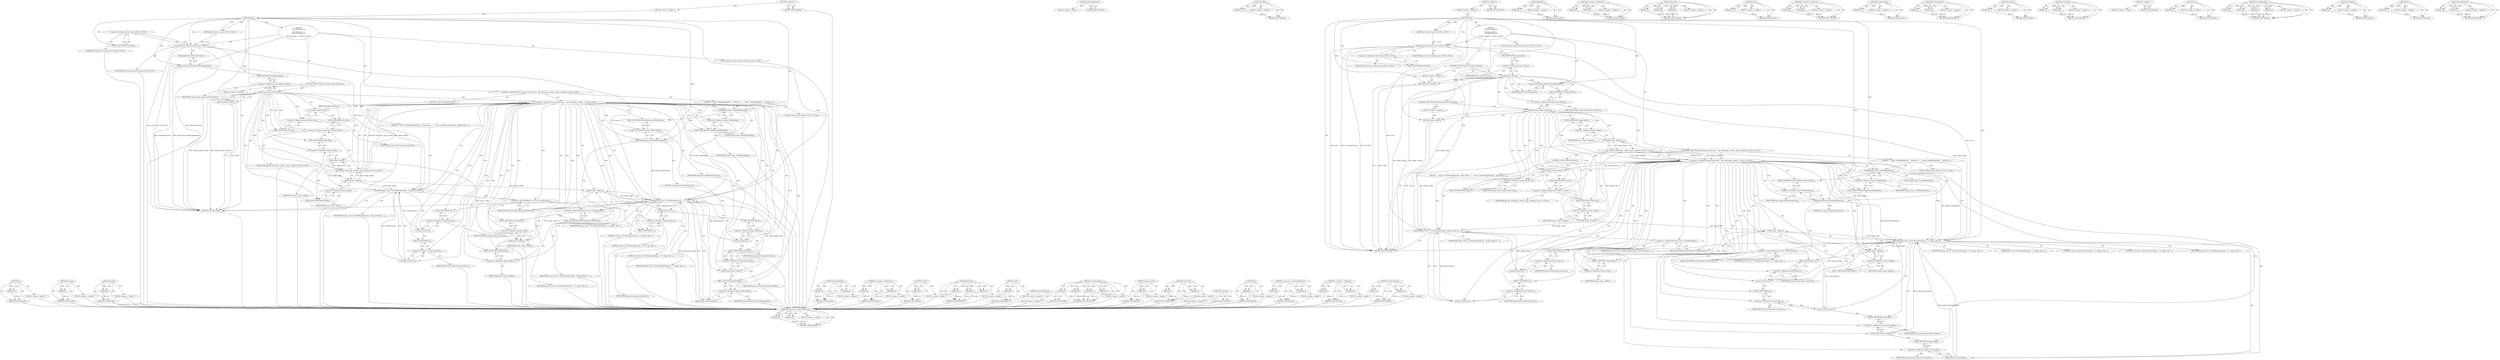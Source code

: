 digraph "buildMipMap" {
vulnerable_195 [label=<(METHOD,x)>];
vulnerable_196 [label=<(PARAM,p1)>];
vulnerable_197 [label=<(BLOCK,&lt;empty&gt;,&lt;empty&gt;)>];
vulnerable_198 [label=<(METHOD_RETURN,ANY)>];
vulnerable_146 [label=<(METHOD,IsEmpty)>];
vulnerable_147 [label=<(PARAM,p1)>];
vulnerable_148 [label=<(BLOCK,&lt;empty&gt;,&lt;empty&gt;)>];
vulnerable_149 [label=<(METHOD_RETURN,ANY)>];
vulnerable_169 [label=<(METHOD,height)>];
vulnerable_170 [label=<(PARAM,p1)>];
vulnerable_171 [label=<(BLOCK,&lt;empty&gt;,&lt;empty&gt;)>];
vulnerable_172 [label=<(METHOD_RETURN,ANY)>];
vulnerable_6 [label=<(METHOD,&lt;global&gt;)<SUB>1</SUB>>];
vulnerable_7 [label=<(BLOCK,&lt;empty&gt;,&lt;empty&gt;)<SUB>1</SUB>>];
vulnerable_8 [label=<(METHOD,Paint)<SUB>1</SUB>>];
vulnerable_9 [label="<(PARAM,gfx::Canvas* canvas)<SUB>1</SUB>>"];
vulnerable_10 [label="<(BLOCK,{
   View::Paint(canvas);
 
   gfx::Rect image_...,{
   View::Paint(canvas);
 
   gfx::Rect image_...)<SUB>1</SUB>>"];
vulnerable_11 [label="<(View.Paint,View::Paint(canvas))<SUB>2</SUB>>"];
vulnerable_12 [label="<(&lt;operator&gt;.fieldAccess,View::Paint)<SUB>2</SUB>>"];
vulnerable_13 [label="<(IDENTIFIER,View,View::Paint(canvas))<SUB>2</SUB>>"];
vulnerable_14 [label=<(FIELD_IDENTIFIER,Paint,Paint)<SUB>2</SUB>>];
vulnerable_15 [label="<(IDENTIFIER,canvas,View::Paint(canvas))<SUB>2</SUB>>"];
vulnerable_16 [label="<(LOCAL,gfx.Rect image_bounds: gfx.Rect)<SUB>4</SUB>>"];
vulnerable_17 [label=<(image_bounds,image_bounds(GetImageBounds()))<SUB>4</SUB>>];
vulnerable_18 [label=<(GetImageBounds,GetImageBounds())<SUB>4</SUB>>];
vulnerable_19 [label=<(CONTROL_STRUCTURE,IF,if (image_bounds.IsEmpty()))<SUB>5</SUB>>];
vulnerable_20 [label=<(IsEmpty,image_bounds.IsEmpty())<SUB>5</SUB>>];
vulnerable_21 [label=<(&lt;operator&gt;.fieldAccess,image_bounds.IsEmpty)<SUB>5</SUB>>];
vulnerable_22 [label=<(IDENTIFIER,image_bounds,image_bounds.IsEmpty())<SUB>5</SUB>>];
vulnerable_23 [label=<(FIELD_IDENTIFIER,IsEmpty,IsEmpty)<SUB>5</SUB>>];
vulnerable_24 [label=<(BLOCK,&lt;empty&gt;,&lt;empty&gt;)<SUB>6</SUB>>];
vulnerable_25 [label=<(RETURN,return;,return;)<SUB>6</SUB>>];
vulnerable_26 [label="<(CONTROL_STRUCTURE,IF,if (image_bounds.size() != gfx::Size(image_.width(), image_.height())))<SUB>8</SUB>>"];
vulnerable_27 [label="<(&lt;operator&gt;.notEquals,image_bounds.size() != gfx::Size(image_.width()...)<SUB>8</SUB>>"];
vulnerable_28 [label=<(size,image_bounds.size())<SUB>8</SUB>>];
vulnerable_29 [label=<(&lt;operator&gt;.fieldAccess,image_bounds.size)<SUB>8</SUB>>];
vulnerable_30 [label=<(IDENTIFIER,image_bounds,image_bounds.size())<SUB>8</SUB>>];
vulnerable_31 [label=<(FIELD_IDENTIFIER,size,size)<SUB>8</SUB>>];
vulnerable_32 [label="<(gfx.Size,gfx::Size(image_.width(), image_.height()))<SUB>8</SUB>>"];
vulnerable_33 [label="<(&lt;operator&gt;.fieldAccess,gfx::Size)<SUB>8</SUB>>"];
vulnerable_34 [label="<(IDENTIFIER,gfx,gfx::Size(image_.width(), image_.height()))<SUB>8</SUB>>"];
vulnerable_35 [label=<(FIELD_IDENTIFIER,Size,Size)<SUB>8</SUB>>];
vulnerable_36 [label=<(width,image_.width())<SUB>8</SUB>>];
vulnerable_37 [label=<(&lt;operator&gt;.fieldAccess,image_.width)<SUB>8</SUB>>];
vulnerable_38 [label=<(IDENTIFIER,image_,image_.width())<SUB>8</SUB>>];
vulnerable_39 [label=<(FIELD_IDENTIFIER,width,width)<SUB>8</SUB>>];
vulnerable_40 [label=<(height,image_.height())<SUB>8</SUB>>];
vulnerable_41 [label=<(&lt;operator&gt;.fieldAccess,image_.height)<SUB>8</SUB>>];
vulnerable_42 [label=<(IDENTIFIER,image_,image_.height())<SUB>8</SUB>>];
vulnerable_43 [label=<(FIELD_IDENTIFIER,height,height)<SUB>8</SUB>>];
vulnerable_44 [label=<(BLOCK,{
    image_.buildMipMap(false);
    SkPaint pa...,{
    image_.buildMipMap(false);
    SkPaint pa...)<SUB>8</SUB>>];
vulnerable_45 [label=<(buildMipMap,image_.buildMipMap(false))<SUB>9</SUB>>];
vulnerable_46 [label=<(&lt;operator&gt;.fieldAccess,image_.buildMipMap)<SUB>9</SUB>>];
vulnerable_47 [label=<(IDENTIFIER,image_,image_.buildMipMap(false))<SUB>9</SUB>>];
vulnerable_48 [label=<(FIELD_IDENTIFIER,buildMipMap,buildMipMap)<SUB>9</SUB>>];
vulnerable_49 [label=<(LITERAL,false,image_.buildMipMap(false))<SUB>9</SUB>>];
vulnerable_50 [label="<(LOCAL,SkPaint paint: SkPaint)<SUB>10</SUB>>"];
vulnerable_51 [label=<(setFilterBitmap,paint.setFilterBitmap(true))<SUB>11</SUB>>];
vulnerable_52 [label=<(&lt;operator&gt;.fieldAccess,paint.setFilterBitmap)<SUB>11</SUB>>];
vulnerable_53 [label=<(IDENTIFIER,paint,paint.setFilterBitmap(true))<SUB>11</SUB>>];
vulnerable_54 [label=<(FIELD_IDENTIFIER,setFilterBitmap,setFilterBitmap)<SUB>11</SUB>>];
vulnerable_55 [label=<(LITERAL,true,paint.setFilterBitmap(true))<SUB>11</SUB>>];
vulnerable_56 [label=<(DrawBitmapInt,canvas-&gt;DrawBitmapInt(image_, 0, 0, image_.widt...)<SUB>12</SUB>>];
vulnerable_57 [label=<(&lt;operator&gt;.indirectFieldAccess,canvas-&gt;DrawBitmapInt)<SUB>12</SUB>>];
vulnerable_58 [label=<(IDENTIFIER,canvas,canvas-&gt;DrawBitmapInt(image_, 0, 0, image_.widt...)<SUB>12</SUB>>];
vulnerable_59 [label=<(FIELD_IDENTIFIER,DrawBitmapInt,DrawBitmapInt)<SUB>12</SUB>>];
vulnerable_60 [label=<(IDENTIFIER,image_,canvas-&gt;DrawBitmapInt(image_, 0, 0, image_.widt...)<SUB>12</SUB>>];
vulnerable_61 [label=<(LITERAL,0,canvas-&gt;DrawBitmapInt(image_, 0, 0, image_.widt...)<SUB>12</SUB>>];
vulnerable_62 [label=<(LITERAL,0,canvas-&gt;DrawBitmapInt(image_, 0, 0, image_.widt...)<SUB>12</SUB>>];
vulnerable_63 [label=<(width,image_.width())<SUB>12</SUB>>];
vulnerable_64 [label=<(&lt;operator&gt;.fieldAccess,image_.width)<SUB>12</SUB>>];
vulnerable_65 [label=<(IDENTIFIER,image_,image_.width())<SUB>12</SUB>>];
vulnerable_66 [label=<(FIELD_IDENTIFIER,width,width)<SUB>12</SUB>>];
vulnerable_67 [label=<(height,image_.height())<SUB>12</SUB>>];
vulnerable_68 [label=<(&lt;operator&gt;.fieldAccess,image_.height)<SUB>12</SUB>>];
vulnerable_69 [label=<(IDENTIFIER,image_,image_.height())<SUB>12</SUB>>];
vulnerable_70 [label=<(FIELD_IDENTIFIER,height,height)<SUB>12</SUB>>];
vulnerable_71 [label=<(x,image_bounds.x())<SUB>13</SUB>>];
vulnerable_72 [label=<(&lt;operator&gt;.fieldAccess,image_bounds.x)<SUB>13</SUB>>];
vulnerable_73 [label=<(IDENTIFIER,image_bounds,image_bounds.x())<SUB>13</SUB>>];
vulnerable_74 [label=<(FIELD_IDENTIFIER,x,x)<SUB>13</SUB>>];
vulnerable_75 [label=<(y,image_bounds.y())<SUB>13</SUB>>];
vulnerable_76 [label=<(&lt;operator&gt;.fieldAccess,image_bounds.y)<SUB>13</SUB>>];
vulnerable_77 [label=<(IDENTIFIER,image_bounds,image_bounds.y())<SUB>13</SUB>>];
vulnerable_78 [label=<(FIELD_IDENTIFIER,y,y)<SUB>13</SUB>>];
vulnerable_79 [label=<(width,image_bounds.width())<SUB>13</SUB>>];
vulnerable_80 [label=<(&lt;operator&gt;.fieldAccess,image_bounds.width)<SUB>13</SUB>>];
vulnerable_81 [label=<(IDENTIFIER,image_bounds,image_bounds.width())<SUB>13</SUB>>];
vulnerable_82 [label=<(FIELD_IDENTIFIER,width,width)<SUB>13</SUB>>];
vulnerable_83 [label=<(height,image_bounds.height())<SUB>14</SUB>>];
vulnerable_84 [label=<(&lt;operator&gt;.fieldAccess,image_bounds.height)<SUB>14</SUB>>];
vulnerable_85 [label=<(IDENTIFIER,image_bounds,image_bounds.height())<SUB>14</SUB>>];
vulnerable_86 [label=<(FIELD_IDENTIFIER,height,height)<SUB>14</SUB>>];
vulnerable_87 [label=<(LITERAL,true,canvas-&gt;DrawBitmapInt(image_, 0, 0, image_.widt...)<SUB>14</SUB>>];
vulnerable_88 [label=<(IDENTIFIER,paint,canvas-&gt;DrawBitmapInt(image_, 0, 0, image_.widt...)<SUB>14</SUB>>];
vulnerable_89 [label=<(CONTROL_STRUCTURE,ELSE,else)<SUB>15</SUB>>];
vulnerable_90 [label=<(BLOCK,{
    canvas-&gt;DrawBitmapInt(image_, image_bound...,{
    canvas-&gt;DrawBitmapInt(image_, image_bound...)<SUB>15</SUB>>];
vulnerable_91 [label=<(DrawBitmapInt,canvas-&gt;DrawBitmapInt(image_, image_bounds.x(),...)<SUB>16</SUB>>];
vulnerable_92 [label=<(&lt;operator&gt;.indirectFieldAccess,canvas-&gt;DrawBitmapInt)<SUB>16</SUB>>];
vulnerable_93 [label=<(IDENTIFIER,canvas,canvas-&gt;DrawBitmapInt(image_, image_bounds.x(),...)<SUB>16</SUB>>];
vulnerable_94 [label=<(FIELD_IDENTIFIER,DrawBitmapInt,DrawBitmapInt)<SUB>16</SUB>>];
vulnerable_95 [label=<(IDENTIFIER,image_,canvas-&gt;DrawBitmapInt(image_, image_bounds.x(),...)<SUB>16</SUB>>];
vulnerable_96 [label=<(x,image_bounds.x())<SUB>16</SUB>>];
vulnerable_97 [label=<(&lt;operator&gt;.fieldAccess,image_bounds.x)<SUB>16</SUB>>];
vulnerable_98 [label=<(IDENTIFIER,image_bounds,image_bounds.x())<SUB>16</SUB>>];
vulnerable_99 [label=<(FIELD_IDENTIFIER,x,x)<SUB>16</SUB>>];
vulnerable_100 [label=<(y,image_bounds.y())<SUB>16</SUB>>];
vulnerable_101 [label=<(&lt;operator&gt;.fieldAccess,image_bounds.y)<SUB>16</SUB>>];
vulnerable_102 [label=<(IDENTIFIER,image_bounds,image_bounds.y())<SUB>16</SUB>>];
vulnerable_103 [label=<(FIELD_IDENTIFIER,y,y)<SUB>16</SUB>>];
vulnerable_104 [label=<(METHOD_RETURN,void)<SUB>1</SUB>>];
vulnerable_106 [label=<(METHOD_RETURN,ANY)<SUB>1</SUB>>];
vulnerable_173 [label=<(METHOD,buildMipMap)>];
vulnerable_174 [label=<(PARAM,p1)>];
vulnerable_175 [label=<(PARAM,p2)>];
vulnerable_176 [label=<(BLOCK,&lt;empty&gt;,&lt;empty&gt;)>];
vulnerable_177 [label=<(METHOD_RETURN,ANY)>];
vulnerable_134 [label=<(METHOD,&lt;operator&gt;.fieldAccess)>];
vulnerable_135 [label=<(PARAM,p1)>];
vulnerable_136 [label=<(PARAM,p2)>];
vulnerable_137 [label=<(BLOCK,&lt;empty&gt;,&lt;empty&gt;)>];
vulnerable_138 [label=<(METHOD_RETURN,ANY)>];
vulnerable_165 [label=<(METHOD,width)>];
vulnerable_166 [label=<(PARAM,p1)>];
vulnerable_167 [label=<(BLOCK,&lt;empty&gt;,&lt;empty&gt;)>];
vulnerable_168 [label=<(METHOD_RETURN,ANY)>];
vulnerable_159 [label=<(METHOD,gfx.Size)>];
vulnerable_160 [label=<(PARAM,p1)>];
vulnerable_161 [label=<(PARAM,p2)>];
vulnerable_162 [label=<(PARAM,p3)>];
vulnerable_163 [label=<(BLOCK,&lt;empty&gt;,&lt;empty&gt;)>];
vulnerable_164 [label=<(METHOD_RETURN,ANY)>];
vulnerable_155 [label=<(METHOD,size)>];
vulnerable_156 [label=<(PARAM,p1)>];
vulnerable_157 [label=<(BLOCK,&lt;empty&gt;,&lt;empty&gt;)>];
vulnerable_158 [label=<(METHOD_RETURN,ANY)>];
vulnerable_143 [label=<(METHOD,GetImageBounds)>];
vulnerable_144 [label=<(BLOCK,&lt;empty&gt;,&lt;empty&gt;)>];
vulnerable_145 [label=<(METHOD_RETURN,ANY)>];
vulnerable_183 [label=<(METHOD,DrawBitmapInt)>];
vulnerable_184 [label=<(PARAM,p1)>];
vulnerable_185 [label=<(PARAM,p2)>];
vulnerable_186 [label=<(PARAM,p3)>];
vulnerable_187 [label=<(PARAM,p4)>];
vulnerable_188 [label=<(BLOCK,&lt;empty&gt;,&lt;empty&gt;)>];
vulnerable_189 [label=<(METHOD_RETURN,ANY)>];
vulnerable_139 [label=<(METHOD,image_bounds)>];
vulnerable_140 [label=<(PARAM,p1)>];
vulnerable_141 [label=<(BLOCK,&lt;empty&gt;,&lt;empty&gt;)>];
vulnerable_142 [label=<(METHOD_RETURN,ANY)>];
vulnerable_129 [label=<(METHOD,View.Paint)>];
vulnerable_130 [label=<(PARAM,p1)>];
vulnerable_131 [label=<(PARAM,p2)>];
vulnerable_132 [label=<(BLOCK,&lt;empty&gt;,&lt;empty&gt;)>];
vulnerable_133 [label=<(METHOD_RETURN,ANY)>];
vulnerable_123 [label=<(METHOD,&lt;global&gt;)<SUB>1</SUB>>];
vulnerable_124 [label=<(BLOCK,&lt;empty&gt;,&lt;empty&gt;)>];
vulnerable_125 [label=<(METHOD_RETURN,ANY)>];
vulnerable_199 [label=<(METHOD,y)>];
vulnerable_200 [label=<(PARAM,p1)>];
vulnerable_201 [label=<(BLOCK,&lt;empty&gt;,&lt;empty&gt;)>];
vulnerable_202 [label=<(METHOD_RETURN,ANY)>];
vulnerable_190 [label=<(METHOD,&lt;operator&gt;.indirectFieldAccess)>];
vulnerable_191 [label=<(PARAM,p1)>];
vulnerable_192 [label=<(PARAM,p2)>];
vulnerable_193 [label=<(BLOCK,&lt;empty&gt;,&lt;empty&gt;)>];
vulnerable_194 [label=<(METHOD_RETURN,ANY)>];
vulnerable_150 [label=<(METHOD,&lt;operator&gt;.notEquals)>];
vulnerable_151 [label=<(PARAM,p1)>];
vulnerable_152 [label=<(PARAM,p2)>];
vulnerable_153 [label=<(BLOCK,&lt;empty&gt;,&lt;empty&gt;)>];
vulnerable_154 [label=<(METHOD_RETURN,ANY)>];
vulnerable_178 [label=<(METHOD,setFilterBitmap)>];
vulnerable_179 [label=<(PARAM,p1)>];
vulnerable_180 [label=<(PARAM,p2)>];
vulnerable_181 [label=<(BLOCK,&lt;empty&gt;,&lt;empty&gt;)>];
vulnerable_182 [label=<(METHOD_RETURN,ANY)>];
fixed_201 [label=<(METHOD,&lt;operator&gt;.indirectFieldAccess)>];
fixed_202 [label=<(PARAM,p1)>];
fixed_203 [label=<(PARAM,p2)>];
fixed_204 [label=<(BLOCK,&lt;empty&gt;,&lt;empty&gt;)>];
fixed_205 [label=<(METHOD_RETURN,ANY)>];
fixed_154 [label=<(METHOD,GetImageBounds)>];
fixed_155 [label=<(BLOCK,&lt;empty&gt;,&lt;empty&gt;)>];
fixed_156 [label=<(METHOD_RETURN,ANY)>];
fixed_176 [label=<(METHOD,width)>];
fixed_177 [label=<(PARAM,p1)>];
fixed_178 [label=<(BLOCK,&lt;empty&gt;,&lt;empty&gt;)>];
fixed_179 [label=<(METHOD_RETURN,ANY)>];
fixed_6 [label=<(METHOD,&lt;global&gt;)<SUB>1</SUB>>];
fixed_7 [label=<(BLOCK,&lt;empty&gt;,&lt;empty&gt;)<SUB>1</SUB>>];
fixed_8 [label=<(METHOD,Paint)<SUB>1</SUB>>];
fixed_9 [label="<(PARAM,gfx::Canvas* canvas)<SUB>1</SUB>>"];
fixed_10 [label="<(BLOCK,{
   View::Paint(canvas);
 
  if (image_.empty(...,{
   View::Paint(canvas);
 
  if (image_.empty(...)<SUB>1</SUB>>"];
fixed_11 [label="<(View.Paint,View::Paint(canvas))<SUB>2</SUB>>"];
fixed_12 [label="<(&lt;operator&gt;.fieldAccess,View::Paint)<SUB>2</SUB>>"];
fixed_13 [label="<(IDENTIFIER,View,View::Paint(canvas))<SUB>2</SUB>>"];
fixed_14 [label=<(FIELD_IDENTIFIER,Paint,Paint)<SUB>2</SUB>>];
fixed_15 [label="<(IDENTIFIER,canvas,View::Paint(canvas))<SUB>2</SUB>>"];
fixed_16 [label=<(CONTROL_STRUCTURE,IF,if (image_.empty()))<SUB>4</SUB>>];
fixed_17 [label=<(empty,image_.empty())<SUB>4</SUB>>];
fixed_18 [label=<(&lt;operator&gt;.fieldAccess,image_.empty)<SUB>4</SUB>>];
fixed_19 [label=<(IDENTIFIER,image_,image_.empty())<SUB>4</SUB>>];
fixed_20 [label=<(FIELD_IDENTIFIER,empty,empty)<SUB>4</SUB>>];
fixed_21 [label=<(BLOCK,&lt;empty&gt;,&lt;empty&gt;)<SUB>5</SUB>>];
fixed_22 [label=<(RETURN,return;,return;)<SUB>5</SUB>>];
fixed_23 [label="<(LOCAL,gfx.Rect image_bounds: gfx.Rect)<SUB>7</SUB>>"];
fixed_24 [label=<(image_bounds,image_bounds(GetImageBounds()))<SUB>7</SUB>>];
fixed_25 [label=<(GetImageBounds,GetImageBounds())<SUB>7</SUB>>];
fixed_26 [label=<(CONTROL_STRUCTURE,IF,if (image_bounds.IsEmpty()))<SUB>8</SUB>>];
fixed_27 [label=<(IsEmpty,image_bounds.IsEmpty())<SUB>8</SUB>>];
fixed_28 [label=<(&lt;operator&gt;.fieldAccess,image_bounds.IsEmpty)<SUB>8</SUB>>];
fixed_29 [label=<(IDENTIFIER,image_bounds,image_bounds.IsEmpty())<SUB>8</SUB>>];
fixed_30 [label=<(FIELD_IDENTIFIER,IsEmpty,IsEmpty)<SUB>8</SUB>>];
fixed_31 [label=<(BLOCK,&lt;empty&gt;,&lt;empty&gt;)<SUB>9</SUB>>];
fixed_32 [label=<(RETURN,return;,return;)<SUB>9</SUB>>];
fixed_33 [label="<(CONTROL_STRUCTURE,IF,if (image_bounds.size() != gfx::Size(image_.width(), image_.height())))<SUB>11</SUB>>"];
fixed_34 [label="<(&lt;operator&gt;.notEquals,image_bounds.size() != gfx::Size(image_.width()...)<SUB>11</SUB>>"];
fixed_35 [label=<(size,image_bounds.size())<SUB>11</SUB>>];
fixed_36 [label=<(&lt;operator&gt;.fieldAccess,image_bounds.size)<SUB>11</SUB>>];
fixed_37 [label=<(IDENTIFIER,image_bounds,image_bounds.size())<SUB>11</SUB>>];
fixed_38 [label=<(FIELD_IDENTIFIER,size,size)<SUB>11</SUB>>];
fixed_39 [label="<(gfx.Size,gfx::Size(image_.width(), image_.height()))<SUB>11</SUB>>"];
fixed_40 [label="<(&lt;operator&gt;.fieldAccess,gfx::Size)<SUB>11</SUB>>"];
fixed_41 [label="<(IDENTIFIER,gfx,gfx::Size(image_.width(), image_.height()))<SUB>11</SUB>>"];
fixed_42 [label=<(FIELD_IDENTIFIER,Size,Size)<SUB>11</SUB>>];
fixed_43 [label=<(width,image_.width())<SUB>11</SUB>>];
fixed_44 [label=<(&lt;operator&gt;.fieldAccess,image_.width)<SUB>11</SUB>>];
fixed_45 [label=<(IDENTIFIER,image_,image_.width())<SUB>11</SUB>>];
fixed_46 [label=<(FIELD_IDENTIFIER,width,width)<SUB>11</SUB>>];
fixed_47 [label=<(height,image_.height())<SUB>11</SUB>>];
fixed_48 [label=<(&lt;operator&gt;.fieldAccess,image_.height)<SUB>11</SUB>>];
fixed_49 [label=<(IDENTIFIER,image_,image_.height())<SUB>11</SUB>>];
fixed_50 [label=<(FIELD_IDENTIFIER,height,height)<SUB>11</SUB>>];
fixed_51 [label=<(BLOCK,{
    image_.buildMipMap(false);
    SkPaint pa...,{
    image_.buildMipMap(false);
    SkPaint pa...)<SUB>11</SUB>>];
fixed_52 [label=<(buildMipMap,image_.buildMipMap(false))<SUB>12</SUB>>];
fixed_53 [label=<(&lt;operator&gt;.fieldAccess,image_.buildMipMap)<SUB>12</SUB>>];
fixed_54 [label=<(IDENTIFIER,image_,image_.buildMipMap(false))<SUB>12</SUB>>];
fixed_55 [label=<(FIELD_IDENTIFIER,buildMipMap,buildMipMap)<SUB>12</SUB>>];
fixed_56 [label=<(LITERAL,false,image_.buildMipMap(false))<SUB>12</SUB>>];
fixed_57 [label="<(LOCAL,SkPaint paint: SkPaint)<SUB>13</SUB>>"];
fixed_58 [label=<(setFilterBitmap,paint.setFilterBitmap(true))<SUB>14</SUB>>];
fixed_59 [label=<(&lt;operator&gt;.fieldAccess,paint.setFilterBitmap)<SUB>14</SUB>>];
fixed_60 [label=<(IDENTIFIER,paint,paint.setFilterBitmap(true))<SUB>14</SUB>>];
fixed_61 [label=<(FIELD_IDENTIFIER,setFilterBitmap,setFilterBitmap)<SUB>14</SUB>>];
fixed_62 [label=<(LITERAL,true,paint.setFilterBitmap(true))<SUB>14</SUB>>];
fixed_63 [label=<(DrawBitmapInt,canvas-&gt;DrawBitmapInt(image_, 0, 0, image_.widt...)<SUB>15</SUB>>];
fixed_64 [label=<(&lt;operator&gt;.indirectFieldAccess,canvas-&gt;DrawBitmapInt)<SUB>15</SUB>>];
fixed_65 [label=<(IDENTIFIER,canvas,canvas-&gt;DrawBitmapInt(image_, 0, 0, image_.widt...)<SUB>15</SUB>>];
fixed_66 [label=<(FIELD_IDENTIFIER,DrawBitmapInt,DrawBitmapInt)<SUB>15</SUB>>];
fixed_67 [label=<(IDENTIFIER,image_,canvas-&gt;DrawBitmapInt(image_, 0, 0, image_.widt...)<SUB>15</SUB>>];
fixed_68 [label=<(LITERAL,0,canvas-&gt;DrawBitmapInt(image_, 0, 0, image_.widt...)<SUB>15</SUB>>];
fixed_69 [label=<(LITERAL,0,canvas-&gt;DrawBitmapInt(image_, 0, 0, image_.widt...)<SUB>15</SUB>>];
fixed_70 [label=<(width,image_.width())<SUB>15</SUB>>];
fixed_71 [label=<(&lt;operator&gt;.fieldAccess,image_.width)<SUB>15</SUB>>];
fixed_72 [label=<(IDENTIFIER,image_,image_.width())<SUB>15</SUB>>];
fixed_73 [label=<(FIELD_IDENTIFIER,width,width)<SUB>15</SUB>>];
fixed_74 [label=<(height,image_.height())<SUB>15</SUB>>];
fixed_75 [label=<(&lt;operator&gt;.fieldAccess,image_.height)<SUB>15</SUB>>];
fixed_76 [label=<(IDENTIFIER,image_,image_.height())<SUB>15</SUB>>];
fixed_77 [label=<(FIELD_IDENTIFIER,height,height)<SUB>15</SUB>>];
fixed_78 [label=<(x,image_bounds.x())<SUB>16</SUB>>];
fixed_79 [label=<(&lt;operator&gt;.fieldAccess,image_bounds.x)<SUB>16</SUB>>];
fixed_80 [label=<(IDENTIFIER,image_bounds,image_bounds.x())<SUB>16</SUB>>];
fixed_81 [label=<(FIELD_IDENTIFIER,x,x)<SUB>16</SUB>>];
fixed_82 [label=<(y,image_bounds.y())<SUB>16</SUB>>];
fixed_83 [label=<(&lt;operator&gt;.fieldAccess,image_bounds.y)<SUB>16</SUB>>];
fixed_84 [label=<(IDENTIFIER,image_bounds,image_bounds.y())<SUB>16</SUB>>];
fixed_85 [label=<(FIELD_IDENTIFIER,y,y)<SUB>16</SUB>>];
fixed_86 [label=<(width,image_bounds.width())<SUB>16</SUB>>];
fixed_87 [label=<(&lt;operator&gt;.fieldAccess,image_bounds.width)<SUB>16</SUB>>];
fixed_88 [label=<(IDENTIFIER,image_bounds,image_bounds.width())<SUB>16</SUB>>];
fixed_89 [label=<(FIELD_IDENTIFIER,width,width)<SUB>16</SUB>>];
fixed_90 [label=<(height,image_bounds.height())<SUB>17</SUB>>];
fixed_91 [label=<(&lt;operator&gt;.fieldAccess,image_bounds.height)<SUB>17</SUB>>];
fixed_92 [label=<(IDENTIFIER,image_bounds,image_bounds.height())<SUB>17</SUB>>];
fixed_93 [label=<(FIELD_IDENTIFIER,height,height)<SUB>17</SUB>>];
fixed_94 [label=<(LITERAL,true,canvas-&gt;DrawBitmapInt(image_, 0, 0, image_.widt...)<SUB>17</SUB>>];
fixed_95 [label=<(IDENTIFIER,paint,canvas-&gt;DrawBitmapInt(image_, 0, 0, image_.widt...)<SUB>17</SUB>>];
fixed_96 [label=<(CONTROL_STRUCTURE,ELSE,else)<SUB>18</SUB>>];
fixed_97 [label=<(BLOCK,{
    canvas-&gt;DrawBitmapInt(image_, image_bound...,{
    canvas-&gt;DrawBitmapInt(image_, image_bound...)<SUB>18</SUB>>];
fixed_98 [label=<(DrawBitmapInt,canvas-&gt;DrawBitmapInt(image_, image_bounds.x(),...)<SUB>19</SUB>>];
fixed_99 [label=<(&lt;operator&gt;.indirectFieldAccess,canvas-&gt;DrawBitmapInt)<SUB>19</SUB>>];
fixed_100 [label=<(IDENTIFIER,canvas,canvas-&gt;DrawBitmapInt(image_, image_bounds.x(),...)<SUB>19</SUB>>];
fixed_101 [label=<(FIELD_IDENTIFIER,DrawBitmapInt,DrawBitmapInt)<SUB>19</SUB>>];
fixed_102 [label=<(IDENTIFIER,image_,canvas-&gt;DrawBitmapInt(image_, image_bounds.x(),...)<SUB>19</SUB>>];
fixed_103 [label=<(x,image_bounds.x())<SUB>19</SUB>>];
fixed_104 [label=<(&lt;operator&gt;.fieldAccess,image_bounds.x)<SUB>19</SUB>>];
fixed_105 [label=<(IDENTIFIER,image_bounds,image_bounds.x())<SUB>19</SUB>>];
fixed_106 [label=<(FIELD_IDENTIFIER,x,x)<SUB>19</SUB>>];
fixed_107 [label=<(y,image_bounds.y())<SUB>19</SUB>>];
fixed_108 [label=<(&lt;operator&gt;.fieldAccess,image_bounds.y)<SUB>19</SUB>>];
fixed_109 [label=<(IDENTIFIER,image_bounds,image_bounds.y())<SUB>19</SUB>>];
fixed_110 [label=<(FIELD_IDENTIFIER,y,y)<SUB>19</SUB>>];
fixed_111 [label=<(METHOD_RETURN,void)<SUB>1</SUB>>];
fixed_113 [label=<(METHOD_RETURN,ANY)<SUB>1</SUB>>];
fixed_180 [label=<(METHOD,height)>];
fixed_181 [label=<(PARAM,p1)>];
fixed_182 [label=<(BLOCK,&lt;empty&gt;,&lt;empty&gt;)>];
fixed_183 [label=<(METHOD_RETURN,ANY)>];
fixed_141 [label=<(METHOD,&lt;operator&gt;.fieldAccess)>];
fixed_142 [label=<(PARAM,p1)>];
fixed_143 [label=<(PARAM,p2)>];
fixed_144 [label=<(BLOCK,&lt;empty&gt;,&lt;empty&gt;)>];
fixed_145 [label=<(METHOD_RETURN,ANY)>];
fixed_170 [label=<(METHOD,gfx.Size)>];
fixed_171 [label=<(PARAM,p1)>];
fixed_172 [label=<(PARAM,p2)>];
fixed_173 [label=<(PARAM,p3)>];
fixed_174 [label=<(BLOCK,&lt;empty&gt;,&lt;empty&gt;)>];
fixed_175 [label=<(METHOD_RETURN,ANY)>];
fixed_166 [label=<(METHOD,size)>];
fixed_167 [label=<(PARAM,p1)>];
fixed_168 [label=<(BLOCK,&lt;empty&gt;,&lt;empty&gt;)>];
fixed_169 [label=<(METHOD_RETURN,ANY)>];
fixed_161 [label=<(METHOD,&lt;operator&gt;.notEquals)>];
fixed_162 [label=<(PARAM,p1)>];
fixed_163 [label=<(PARAM,p2)>];
fixed_164 [label=<(BLOCK,&lt;empty&gt;,&lt;empty&gt;)>];
fixed_165 [label=<(METHOD_RETURN,ANY)>];
fixed_150 [label=<(METHOD,image_bounds)>];
fixed_151 [label=<(PARAM,p1)>];
fixed_152 [label=<(BLOCK,&lt;empty&gt;,&lt;empty&gt;)>];
fixed_153 [label=<(METHOD_RETURN,ANY)>];
fixed_189 [label=<(METHOD,setFilterBitmap)>];
fixed_190 [label=<(PARAM,p1)>];
fixed_191 [label=<(PARAM,p2)>];
fixed_192 [label=<(BLOCK,&lt;empty&gt;,&lt;empty&gt;)>];
fixed_193 [label=<(METHOD_RETURN,ANY)>];
fixed_146 [label=<(METHOD,empty)>];
fixed_147 [label=<(PARAM,p1)>];
fixed_148 [label=<(BLOCK,&lt;empty&gt;,&lt;empty&gt;)>];
fixed_149 [label=<(METHOD_RETURN,ANY)>];
fixed_136 [label=<(METHOD,View.Paint)>];
fixed_137 [label=<(PARAM,p1)>];
fixed_138 [label=<(PARAM,p2)>];
fixed_139 [label=<(BLOCK,&lt;empty&gt;,&lt;empty&gt;)>];
fixed_140 [label=<(METHOD_RETURN,ANY)>];
fixed_130 [label=<(METHOD,&lt;global&gt;)<SUB>1</SUB>>];
fixed_131 [label=<(BLOCK,&lt;empty&gt;,&lt;empty&gt;)>];
fixed_132 [label=<(METHOD_RETURN,ANY)>];
fixed_206 [label=<(METHOD,x)>];
fixed_207 [label=<(PARAM,p1)>];
fixed_208 [label=<(BLOCK,&lt;empty&gt;,&lt;empty&gt;)>];
fixed_209 [label=<(METHOD_RETURN,ANY)>];
fixed_194 [label=<(METHOD,DrawBitmapInt)>];
fixed_195 [label=<(PARAM,p1)>];
fixed_196 [label=<(PARAM,p2)>];
fixed_197 [label=<(PARAM,p3)>];
fixed_198 [label=<(PARAM,p4)>];
fixed_199 [label=<(BLOCK,&lt;empty&gt;,&lt;empty&gt;)>];
fixed_200 [label=<(METHOD_RETURN,ANY)>];
fixed_157 [label=<(METHOD,IsEmpty)>];
fixed_158 [label=<(PARAM,p1)>];
fixed_159 [label=<(BLOCK,&lt;empty&gt;,&lt;empty&gt;)>];
fixed_160 [label=<(METHOD_RETURN,ANY)>];
fixed_210 [label=<(METHOD,y)>];
fixed_211 [label=<(PARAM,p1)>];
fixed_212 [label=<(BLOCK,&lt;empty&gt;,&lt;empty&gt;)>];
fixed_213 [label=<(METHOD_RETURN,ANY)>];
fixed_184 [label=<(METHOD,buildMipMap)>];
fixed_185 [label=<(PARAM,p1)>];
fixed_186 [label=<(PARAM,p2)>];
fixed_187 [label=<(BLOCK,&lt;empty&gt;,&lt;empty&gt;)>];
fixed_188 [label=<(METHOD_RETURN,ANY)>];
vulnerable_195 -> vulnerable_196  [key=0, label="AST: "];
vulnerable_195 -> vulnerable_196  [key=1, label="DDG: "];
vulnerable_195 -> vulnerable_197  [key=0, label="AST: "];
vulnerable_195 -> vulnerable_198  [key=0, label="AST: "];
vulnerable_195 -> vulnerable_198  [key=1, label="CFG: "];
vulnerable_196 -> vulnerable_198  [key=0, label="DDG: p1"];
vulnerable_197 -> fixed_201  [key=0];
vulnerable_198 -> fixed_201  [key=0];
vulnerable_146 -> vulnerable_147  [key=0, label="AST: "];
vulnerable_146 -> vulnerable_147  [key=1, label="DDG: "];
vulnerable_146 -> vulnerable_148  [key=0, label="AST: "];
vulnerable_146 -> vulnerable_149  [key=0, label="AST: "];
vulnerable_146 -> vulnerable_149  [key=1, label="CFG: "];
vulnerable_147 -> vulnerable_149  [key=0, label="DDG: p1"];
vulnerable_148 -> fixed_201  [key=0];
vulnerable_149 -> fixed_201  [key=0];
vulnerable_169 -> vulnerable_170  [key=0, label="AST: "];
vulnerable_169 -> vulnerable_170  [key=1, label="DDG: "];
vulnerable_169 -> vulnerable_171  [key=0, label="AST: "];
vulnerable_169 -> vulnerable_172  [key=0, label="AST: "];
vulnerable_169 -> vulnerable_172  [key=1, label="CFG: "];
vulnerable_170 -> vulnerable_172  [key=0, label="DDG: p1"];
vulnerable_171 -> fixed_201  [key=0];
vulnerable_172 -> fixed_201  [key=0];
vulnerable_6 -> vulnerable_7  [key=0, label="AST: "];
vulnerable_6 -> vulnerable_106  [key=0, label="AST: "];
vulnerable_6 -> vulnerable_106  [key=1, label="CFG: "];
vulnerable_7 -> vulnerable_8  [key=0, label="AST: "];
vulnerable_8 -> vulnerable_9  [key=0, label="AST: "];
vulnerable_8 -> vulnerable_9  [key=1, label="DDG: "];
vulnerable_8 -> vulnerable_10  [key=0, label="AST: "];
vulnerable_8 -> vulnerable_104  [key=0, label="AST: "];
vulnerable_8 -> vulnerable_14  [key=0, label="CFG: "];
vulnerable_8 -> vulnerable_11  [key=0, label="DDG: "];
vulnerable_8 -> vulnerable_17  [key=0, label="DDG: "];
vulnerable_8 -> vulnerable_25  [key=0, label="DDG: "];
vulnerable_8 -> vulnerable_45  [key=0, label="DDG: "];
vulnerable_8 -> vulnerable_51  [key=0, label="DDG: "];
vulnerable_8 -> vulnerable_56  [key=0, label="DDG: "];
vulnerable_8 -> vulnerable_91  [key=0, label="DDG: "];
vulnerable_9 -> vulnerable_11  [key=0, label="DDG: canvas"];
vulnerable_10 -> vulnerable_11  [key=0, label="AST: "];
vulnerable_10 -> vulnerable_16  [key=0, label="AST: "];
vulnerable_10 -> vulnerable_17  [key=0, label="AST: "];
vulnerable_10 -> vulnerable_19  [key=0, label="AST: "];
vulnerable_10 -> vulnerable_26  [key=0, label="AST: "];
vulnerable_11 -> vulnerable_12  [key=0, label="AST: "];
vulnerable_11 -> vulnerable_15  [key=0, label="AST: "];
vulnerable_11 -> vulnerable_18  [key=0, label="CFG: "];
vulnerable_11 -> vulnerable_104  [key=0, label="DDG: View::Paint"];
vulnerable_11 -> vulnerable_104  [key=1, label="DDG: canvas"];
vulnerable_11 -> vulnerable_104  [key=2, label="DDG: View::Paint(canvas)"];
vulnerable_11 -> vulnerable_56  [key=0, label="DDG: canvas"];
vulnerable_11 -> vulnerable_91  [key=0, label="DDG: canvas"];
vulnerable_12 -> vulnerable_13  [key=0, label="AST: "];
vulnerable_12 -> vulnerable_14  [key=0, label="AST: "];
vulnerable_12 -> vulnerable_11  [key=0, label="CFG: "];
vulnerable_13 -> fixed_201  [key=0];
vulnerable_14 -> vulnerable_12  [key=0, label="CFG: "];
vulnerable_15 -> fixed_201  [key=0];
vulnerable_16 -> fixed_201  [key=0];
vulnerable_17 -> vulnerable_18  [key=0, label="AST: "];
vulnerable_17 -> vulnerable_23  [key=0, label="CFG: "];
vulnerable_17 -> vulnerable_104  [key=0, label="DDG: GetImageBounds()"];
vulnerable_17 -> vulnerable_104  [key=1, label="DDG: image_bounds(GetImageBounds())"];
vulnerable_18 -> vulnerable_17  [key=0, label="CFG: "];
vulnerable_19 -> vulnerable_20  [key=0, label="AST: "];
vulnerable_19 -> vulnerable_24  [key=0, label="AST: "];
vulnerable_20 -> vulnerable_21  [key=0, label="AST: "];
vulnerable_20 -> vulnerable_25  [key=0, label="CFG: "];
vulnerable_20 -> vulnerable_25  [key=1, label="CDG: "];
vulnerable_20 -> vulnerable_31  [key=0, label="CFG: "];
vulnerable_20 -> vulnerable_31  [key=1, label="CDG: "];
vulnerable_20 -> vulnerable_104  [key=0, label="DDG: image_bounds.IsEmpty"];
vulnerable_20 -> vulnerable_104  [key=1, label="DDG: image_bounds.IsEmpty()"];
vulnerable_20 -> vulnerable_32  [key=0, label="CDG: "];
vulnerable_20 -> vulnerable_28  [key=0, label="CDG: "];
vulnerable_20 -> vulnerable_37  [key=0, label="CDG: "];
vulnerable_20 -> vulnerable_27  [key=0, label="CDG: "];
vulnerable_20 -> vulnerable_40  [key=0, label="CDG: "];
vulnerable_20 -> vulnerable_29  [key=0, label="CDG: "];
vulnerable_20 -> vulnerable_35  [key=0, label="CDG: "];
vulnerable_20 -> vulnerable_43  [key=0, label="CDG: "];
vulnerable_20 -> vulnerable_33  [key=0, label="CDG: "];
vulnerable_20 -> vulnerable_36  [key=0, label="CDG: "];
vulnerable_20 -> vulnerable_41  [key=0, label="CDG: "];
vulnerable_20 -> vulnerable_39  [key=0, label="CDG: "];
vulnerable_21 -> vulnerable_22  [key=0, label="AST: "];
vulnerable_21 -> vulnerable_23  [key=0, label="AST: "];
vulnerable_21 -> vulnerable_20  [key=0, label="CFG: "];
vulnerable_22 -> fixed_201  [key=0];
vulnerable_23 -> vulnerable_21  [key=0, label="CFG: "];
vulnerable_24 -> vulnerable_25  [key=0, label="AST: "];
vulnerable_25 -> vulnerable_104  [key=0, label="CFG: "];
vulnerable_25 -> vulnerable_104  [key=1, label="DDG: &lt;RET&gt;"];
vulnerable_26 -> vulnerable_27  [key=0, label="AST: "];
vulnerable_26 -> vulnerable_44  [key=0, label="AST: "];
vulnerable_26 -> vulnerable_89  [key=0, label="AST: "];
vulnerable_27 -> vulnerable_28  [key=0, label="AST: "];
vulnerable_27 -> vulnerable_32  [key=0, label="AST: "];
vulnerable_27 -> vulnerable_48  [key=0, label="CFG: "];
vulnerable_27 -> vulnerable_48  [key=1, label="CDG: "];
vulnerable_27 -> vulnerable_94  [key=0, label="CFG: "];
vulnerable_27 -> vulnerable_94  [key=1, label="CDG: "];
vulnerable_27 -> vulnerable_68  [key=0, label="CDG: "];
vulnerable_27 -> vulnerable_96  [key=0, label="CDG: "];
vulnerable_27 -> vulnerable_64  [key=0, label="CDG: "];
vulnerable_27 -> vulnerable_51  [key=0, label="CDG: "];
vulnerable_27 -> vulnerable_57  [key=0, label="CDG: "];
vulnerable_27 -> vulnerable_66  [key=0, label="CDG: "];
vulnerable_27 -> vulnerable_75  [key=0, label="CDG: "];
vulnerable_27 -> vulnerable_52  [key=0, label="CDG: "];
vulnerable_27 -> vulnerable_99  [key=0, label="CDG: "];
vulnerable_27 -> vulnerable_46  [key=0, label="CDG: "];
vulnerable_27 -> vulnerable_84  [key=0, label="CDG: "];
vulnerable_27 -> vulnerable_72  [key=0, label="CDG: "];
vulnerable_27 -> vulnerable_103  [key=0, label="CDG: "];
vulnerable_27 -> vulnerable_56  [key=0, label="CDG: "];
vulnerable_27 -> vulnerable_67  [key=0, label="CDG: "];
vulnerable_27 -> vulnerable_74  [key=0, label="CDG: "];
vulnerable_27 -> vulnerable_92  [key=0, label="CDG: "];
vulnerable_27 -> vulnerable_45  [key=0, label="CDG: "];
vulnerable_27 -> vulnerable_76  [key=0, label="CDG: "];
vulnerable_27 -> vulnerable_59  [key=0, label="CDG: "];
vulnerable_27 -> vulnerable_97  [key=0, label="CDG: "];
vulnerable_27 -> vulnerable_91  [key=0, label="CDG: "];
vulnerable_27 -> vulnerable_82  [key=0, label="CDG: "];
vulnerable_27 -> vulnerable_101  [key=0, label="CDG: "];
vulnerable_27 -> vulnerable_54  [key=0, label="CDG: "];
vulnerable_27 -> vulnerable_79  [key=0, label="CDG: "];
vulnerable_27 -> vulnerable_80  [key=0, label="CDG: "];
vulnerable_27 -> vulnerable_83  [key=0, label="CDG: "];
vulnerable_27 -> vulnerable_71  [key=0, label="CDG: "];
vulnerable_27 -> vulnerable_100  [key=0, label="CDG: "];
vulnerable_27 -> vulnerable_70  [key=0, label="CDG: "];
vulnerable_27 -> vulnerable_63  [key=0, label="CDG: "];
vulnerable_27 -> vulnerable_78  [key=0, label="CDG: "];
vulnerable_27 -> vulnerable_86  [key=0, label="CDG: "];
vulnerable_28 -> vulnerable_29  [key=0, label="AST: "];
vulnerable_28 -> vulnerable_35  [key=0, label="CFG: "];
vulnerable_28 -> vulnerable_27  [key=0, label="DDG: image_bounds.size"];
vulnerable_29 -> vulnerable_30  [key=0, label="AST: "];
vulnerable_29 -> vulnerable_31  [key=0, label="AST: "];
vulnerable_29 -> vulnerable_28  [key=0, label="CFG: "];
vulnerable_30 -> fixed_201  [key=0];
vulnerable_31 -> vulnerable_29  [key=0, label="CFG: "];
vulnerable_32 -> vulnerable_33  [key=0, label="AST: "];
vulnerable_32 -> vulnerable_36  [key=0, label="AST: "];
vulnerable_32 -> vulnerable_40  [key=0, label="AST: "];
vulnerable_32 -> vulnerable_27  [key=0, label="CFG: "];
vulnerable_32 -> vulnerable_27  [key=1, label="DDG: gfx::Size"];
vulnerable_32 -> vulnerable_27  [key=2, label="DDG: image_.width()"];
vulnerable_32 -> vulnerable_27  [key=3, label="DDG: image_.height()"];
vulnerable_33 -> vulnerable_34  [key=0, label="AST: "];
vulnerable_33 -> vulnerable_35  [key=0, label="AST: "];
vulnerable_33 -> vulnerable_39  [key=0, label="CFG: "];
vulnerable_34 -> fixed_201  [key=0];
vulnerable_35 -> vulnerable_33  [key=0, label="CFG: "];
vulnerable_36 -> vulnerable_37  [key=0, label="AST: "];
vulnerable_36 -> vulnerable_43  [key=0, label="CFG: "];
vulnerable_36 -> vulnerable_32  [key=0, label="DDG: image_.width"];
vulnerable_36 -> vulnerable_63  [key=0, label="DDG: image_.width"];
vulnerable_36 -> vulnerable_91  [key=0, label="DDG: image_.width"];
vulnerable_37 -> vulnerable_38  [key=0, label="AST: "];
vulnerable_37 -> vulnerable_39  [key=0, label="AST: "];
vulnerable_37 -> vulnerable_36  [key=0, label="CFG: "];
vulnerable_38 -> fixed_201  [key=0];
vulnerable_39 -> vulnerable_37  [key=0, label="CFG: "];
vulnerable_40 -> vulnerable_41  [key=0, label="AST: "];
vulnerable_40 -> vulnerable_32  [key=0, label="CFG: "];
vulnerable_40 -> vulnerable_32  [key=1, label="DDG: image_.height"];
vulnerable_40 -> vulnerable_67  [key=0, label="DDG: image_.height"];
vulnerable_40 -> vulnerable_91  [key=0, label="DDG: image_.height"];
vulnerable_41 -> vulnerable_42  [key=0, label="AST: "];
vulnerable_41 -> vulnerable_43  [key=0, label="AST: "];
vulnerable_41 -> vulnerable_40  [key=0, label="CFG: "];
vulnerable_42 -> fixed_201  [key=0];
vulnerable_43 -> vulnerable_41  [key=0, label="CFG: "];
vulnerable_44 -> vulnerable_45  [key=0, label="AST: "];
vulnerable_44 -> vulnerable_50  [key=0, label="AST: "];
vulnerable_44 -> vulnerable_51  [key=0, label="AST: "];
vulnerable_44 -> vulnerable_56  [key=0, label="AST: "];
vulnerable_45 -> vulnerable_46  [key=0, label="AST: "];
vulnerable_45 -> vulnerable_49  [key=0, label="AST: "];
vulnerable_45 -> vulnerable_54  [key=0, label="CFG: "];
vulnerable_45 -> vulnerable_56  [key=0, label="DDG: image_.buildMipMap"];
vulnerable_46 -> vulnerable_47  [key=0, label="AST: "];
vulnerable_46 -> vulnerable_48  [key=0, label="AST: "];
vulnerable_46 -> vulnerable_45  [key=0, label="CFG: "];
vulnerable_47 -> fixed_201  [key=0];
vulnerable_48 -> vulnerable_46  [key=0, label="CFG: "];
vulnerable_49 -> fixed_201  [key=0];
vulnerable_50 -> fixed_201  [key=0];
vulnerable_51 -> vulnerable_52  [key=0, label="AST: "];
vulnerable_51 -> vulnerable_55  [key=0, label="AST: "];
vulnerable_51 -> vulnerable_59  [key=0, label="CFG: "];
vulnerable_51 -> vulnerable_56  [key=0, label="DDG: paint.setFilterBitmap"];
vulnerable_52 -> vulnerable_53  [key=0, label="AST: "];
vulnerable_52 -> vulnerable_54  [key=0, label="AST: "];
vulnerable_52 -> vulnerable_51  [key=0, label="CFG: "];
vulnerable_53 -> fixed_201  [key=0];
vulnerable_54 -> vulnerable_52  [key=0, label="CFG: "];
vulnerable_55 -> fixed_201  [key=0];
vulnerable_56 -> vulnerable_57  [key=0, label="AST: "];
vulnerable_56 -> vulnerable_60  [key=0, label="AST: "];
vulnerable_56 -> vulnerable_61  [key=0, label="AST: "];
vulnerable_56 -> vulnerable_62  [key=0, label="AST: "];
vulnerable_56 -> vulnerable_63  [key=0, label="AST: "];
vulnerable_56 -> vulnerable_67  [key=0, label="AST: "];
vulnerable_56 -> vulnerable_71  [key=0, label="AST: "];
vulnerable_56 -> vulnerable_75  [key=0, label="AST: "];
vulnerable_56 -> vulnerable_79  [key=0, label="AST: "];
vulnerable_56 -> vulnerable_83  [key=0, label="AST: "];
vulnerable_56 -> vulnerable_87  [key=0, label="AST: "];
vulnerable_56 -> vulnerable_88  [key=0, label="AST: "];
vulnerable_56 -> vulnerable_104  [key=0, label="CFG: "];
vulnerable_57 -> vulnerable_58  [key=0, label="AST: "];
vulnerable_57 -> vulnerable_59  [key=0, label="AST: "];
vulnerable_57 -> vulnerable_66  [key=0, label="CFG: "];
vulnerable_58 -> fixed_201  [key=0];
vulnerable_59 -> vulnerable_57  [key=0, label="CFG: "];
vulnerable_60 -> fixed_201  [key=0];
vulnerable_61 -> fixed_201  [key=0];
vulnerable_62 -> fixed_201  [key=0];
vulnerable_63 -> vulnerable_64  [key=0, label="AST: "];
vulnerable_63 -> vulnerable_70  [key=0, label="CFG: "];
vulnerable_63 -> vulnerable_56  [key=0, label="DDG: image_.width"];
vulnerable_64 -> vulnerable_65  [key=0, label="AST: "];
vulnerable_64 -> vulnerable_66  [key=0, label="AST: "];
vulnerable_64 -> vulnerable_63  [key=0, label="CFG: "];
vulnerable_65 -> fixed_201  [key=0];
vulnerable_66 -> vulnerable_64  [key=0, label="CFG: "];
vulnerable_67 -> vulnerable_68  [key=0, label="AST: "];
vulnerable_67 -> vulnerable_74  [key=0, label="CFG: "];
vulnerable_67 -> vulnerable_56  [key=0, label="DDG: image_.height"];
vulnerable_68 -> vulnerable_69  [key=0, label="AST: "];
vulnerable_68 -> vulnerable_70  [key=0, label="AST: "];
vulnerable_68 -> vulnerable_67  [key=0, label="CFG: "];
vulnerable_69 -> fixed_201  [key=0];
vulnerable_70 -> vulnerable_68  [key=0, label="CFG: "];
vulnerable_71 -> vulnerable_72  [key=0, label="AST: "];
vulnerable_71 -> vulnerable_78  [key=0, label="CFG: "];
vulnerable_71 -> vulnerable_56  [key=0, label="DDG: image_bounds.x"];
vulnerable_72 -> vulnerable_73  [key=0, label="AST: "];
vulnerable_72 -> vulnerable_74  [key=0, label="AST: "];
vulnerable_72 -> vulnerable_71  [key=0, label="CFG: "];
vulnerable_73 -> fixed_201  [key=0];
vulnerable_74 -> vulnerable_72  [key=0, label="CFG: "];
vulnerable_75 -> vulnerable_76  [key=0, label="AST: "];
vulnerable_75 -> vulnerable_82  [key=0, label="CFG: "];
vulnerable_75 -> vulnerable_56  [key=0, label="DDG: image_bounds.y"];
vulnerable_76 -> vulnerable_77  [key=0, label="AST: "];
vulnerable_76 -> vulnerable_78  [key=0, label="AST: "];
vulnerable_76 -> vulnerable_75  [key=0, label="CFG: "];
vulnerable_77 -> fixed_201  [key=0];
vulnerable_78 -> vulnerable_76  [key=0, label="CFG: "];
vulnerable_79 -> vulnerable_80  [key=0, label="AST: "];
vulnerable_79 -> vulnerable_86  [key=0, label="CFG: "];
vulnerable_79 -> vulnerable_56  [key=0, label="DDG: image_bounds.width"];
vulnerable_80 -> vulnerable_81  [key=0, label="AST: "];
vulnerable_80 -> vulnerable_82  [key=0, label="AST: "];
vulnerable_80 -> vulnerable_79  [key=0, label="CFG: "];
vulnerable_81 -> fixed_201  [key=0];
vulnerable_82 -> vulnerable_80  [key=0, label="CFG: "];
vulnerable_83 -> vulnerable_84  [key=0, label="AST: "];
vulnerable_83 -> vulnerable_56  [key=0, label="CFG: "];
vulnerable_83 -> vulnerable_56  [key=1, label="DDG: image_bounds.height"];
vulnerable_84 -> vulnerable_85  [key=0, label="AST: "];
vulnerable_84 -> vulnerable_86  [key=0, label="AST: "];
vulnerable_84 -> vulnerable_83  [key=0, label="CFG: "];
vulnerable_85 -> fixed_201  [key=0];
vulnerable_86 -> vulnerable_84  [key=0, label="CFG: "];
vulnerable_87 -> fixed_201  [key=0];
vulnerable_88 -> fixed_201  [key=0];
vulnerable_89 -> vulnerable_90  [key=0, label="AST: "];
vulnerable_90 -> vulnerable_91  [key=0, label="AST: "];
vulnerable_91 -> vulnerable_92  [key=0, label="AST: "];
vulnerable_91 -> vulnerable_95  [key=0, label="AST: "];
vulnerable_91 -> vulnerable_96  [key=0, label="AST: "];
vulnerable_91 -> vulnerable_100  [key=0, label="AST: "];
vulnerable_91 -> vulnerable_104  [key=0, label="CFG: "];
vulnerable_92 -> vulnerable_93  [key=0, label="AST: "];
vulnerable_92 -> vulnerable_94  [key=0, label="AST: "];
vulnerable_92 -> vulnerable_99  [key=0, label="CFG: "];
vulnerable_93 -> fixed_201  [key=0];
vulnerable_94 -> vulnerable_92  [key=0, label="CFG: "];
vulnerable_95 -> fixed_201  [key=0];
vulnerable_96 -> vulnerable_97  [key=0, label="AST: "];
vulnerable_96 -> vulnerable_103  [key=0, label="CFG: "];
vulnerable_96 -> vulnerable_91  [key=0, label="DDG: image_bounds.x"];
vulnerable_97 -> vulnerable_98  [key=0, label="AST: "];
vulnerable_97 -> vulnerable_99  [key=0, label="AST: "];
vulnerable_97 -> vulnerable_96  [key=0, label="CFG: "];
vulnerable_98 -> fixed_201  [key=0];
vulnerable_99 -> vulnerable_97  [key=0, label="CFG: "];
vulnerable_100 -> vulnerable_101  [key=0, label="AST: "];
vulnerable_100 -> vulnerable_91  [key=0, label="CFG: "];
vulnerable_100 -> vulnerable_91  [key=1, label="DDG: image_bounds.y"];
vulnerable_101 -> vulnerable_102  [key=0, label="AST: "];
vulnerable_101 -> vulnerable_103  [key=0, label="AST: "];
vulnerable_101 -> vulnerable_100  [key=0, label="CFG: "];
vulnerable_102 -> fixed_201  [key=0];
vulnerable_103 -> vulnerable_101  [key=0, label="CFG: "];
vulnerable_104 -> fixed_201  [key=0];
vulnerable_106 -> fixed_201  [key=0];
vulnerable_173 -> vulnerable_174  [key=0, label="AST: "];
vulnerable_173 -> vulnerable_174  [key=1, label="DDG: "];
vulnerable_173 -> vulnerable_176  [key=0, label="AST: "];
vulnerable_173 -> vulnerable_175  [key=0, label="AST: "];
vulnerable_173 -> vulnerable_175  [key=1, label="DDG: "];
vulnerable_173 -> vulnerable_177  [key=0, label="AST: "];
vulnerable_173 -> vulnerable_177  [key=1, label="CFG: "];
vulnerable_174 -> vulnerable_177  [key=0, label="DDG: p1"];
vulnerable_175 -> vulnerable_177  [key=0, label="DDG: p2"];
vulnerable_176 -> fixed_201  [key=0];
vulnerable_177 -> fixed_201  [key=0];
vulnerable_134 -> vulnerable_135  [key=0, label="AST: "];
vulnerable_134 -> vulnerable_135  [key=1, label="DDG: "];
vulnerable_134 -> vulnerable_137  [key=0, label="AST: "];
vulnerable_134 -> vulnerable_136  [key=0, label="AST: "];
vulnerable_134 -> vulnerable_136  [key=1, label="DDG: "];
vulnerable_134 -> vulnerable_138  [key=0, label="AST: "];
vulnerable_134 -> vulnerable_138  [key=1, label="CFG: "];
vulnerable_135 -> vulnerable_138  [key=0, label="DDG: p1"];
vulnerable_136 -> vulnerable_138  [key=0, label="DDG: p2"];
vulnerable_137 -> fixed_201  [key=0];
vulnerable_138 -> fixed_201  [key=0];
vulnerable_165 -> vulnerable_166  [key=0, label="AST: "];
vulnerable_165 -> vulnerable_166  [key=1, label="DDG: "];
vulnerable_165 -> vulnerable_167  [key=0, label="AST: "];
vulnerable_165 -> vulnerable_168  [key=0, label="AST: "];
vulnerable_165 -> vulnerable_168  [key=1, label="CFG: "];
vulnerable_166 -> vulnerable_168  [key=0, label="DDG: p1"];
vulnerable_167 -> fixed_201  [key=0];
vulnerable_168 -> fixed_201  [key=0];
vulnerable_159 -> vulnerable_160  [key=0, label="AST: "];
vulnerable_159 -> vulnerable_160  [key=1, label="DDG: "];
vulnerable_159 -> vulnerable_163  [key=0, label="AST: "];
vulnerable_159 -> vulnerable_161  [key=0, label="AST: "];
vulnerable_159 -> vulnerable_161  [key=1, label="DDG: "];
vulnerable_159 -> vulnerable_164  [key=0, label="AST: "];
vulnerable_159 -> vulnerable_164  [key=1, label="CFG: "];
vulnerable_159 -> vulnerable_162  [key=0, label="AST: "];
vulnerable_159 -> vulnerable_162  [key=1, label="DDG: "];
vulnerable_160 -> vulnerable_164  [key=0, label="DDG: p1"];
vulnerable_161 -> vulnerable_164  [key=0, label="DDG: p2"];
vulnerable_162 -> vulnerable_164  [key=0, label="DDG: p3"];
vulnerable_163 -> fixed_201  [key=0];
vulnerable_164 -> fixed_201  [key=0];
vulnerable_155 -> vulnerable_156  [key=0, label="AST: "];
vulnerable_155 -> vulnerable_156  [key=1, label="DDG: "];
vulnerable_155 -> vulnerable_157  [key=0, label="AST: "];
vulnerable_155 -> vulnerable_158  [key=0, label="AST: "];
vulnerable_155 -> vulnerable_158  [key=1, label="CFG: "];
vulnerable_156 -> vulnerable_158  [key=0, label="DDG: p1"];
vulnerable_157 -> fixed_201  [key=0];
vulnerable_158 -> fixed_201  [key=0];
vulnerable_143 -> vulnerable_144  [key=0, label="AST: "];
vulnerable_143 -> vulnerable_145  [key=0, label="AST: "];
vulnerable_143 -> vulnerable_145  [key=1, label="CFG: "];
vulnerable_144 -> fixed_201  [key=0];
vulnerable_145 -> fixed_201  [key=0];
vulnerable_183 -> vulnerable_184  [key=0, label="AST: "];
vulnerable_183 -> vulnerable_184  [key=1, label="DDG: "];
vulnerable_183 -> vulnerable_188  [key=0, label="AST: "];
vulnerable_183 -> vulnerable_185  [key=0, label="AST: "];
vulnerable_183 -> vulnerable_185  [key=1, label="DDG: "];
vulnerable_183 -> vulnerable_189  [key=0, label="AST: "];
vulnerable_183 -> vulnerable_189  [key=1, label="CFG: "];
vulnerable_183 -> vulnerable_186  [key=0, label="AST: "];
vulnerable_183 -> vulnerable_186  [key=1, label="DDG: "];
vulnerable_183 -> vulnerable_187  [key=0, label="AST: "];
vulnerable_183 -> vulnerable_187  [key=1, label="DDG: "];
vulnerable_184 -> vulnerable_189  [key=0, label="DDG: p1"];
vulnerable_185 -> vulnerable_189  [key=0, label="DDG: p2"];
vulnerable_186 -> vulnerable_189  [key=0, label="DDG: p3"];
vulnerable_187 -> vulnerable_189  [key=0, label="DDG: p4"];
vulnerable_188 -> fixed_201  [key=0];
vulnerable_189 -> fixed_201  [key=0];
vulnerable_139 -> vulnerable_140  [key=0, label="AST: "];
vulnerable_139 -> vulnerable_140  [key=1, label="DDG: "];
vulnerable_139 -> vulnerable_141  [key=0, label="AST: "];
vulnerable_139 -> vulnerable_142  [key=0, label="AST: "];
vulnerable_139 -> vulnerable_142  [key=1, label="CFG: "];
vulnerable_140 -> vulnerable_142  [key=0, label="DDG: p1"];
vulnerable_141 -> fixed_201  [key=0];
vulnerable_142 -> fixed_201  [key=0];
vulnerable_129 -> vulnerable_130  [key=0, label="AST: "];
vulnerable_129 -> vulnerable_130  [key=1, label="DDG: "];
vulnerable_129 -> vulnerable_132  [key=0, label="AST: "];
vulnerable_129 -> vulnerable_131  [key=0, label="AST: "];
vulnerable_129 -> vulnerable_131  [key=1, label="DDG: "];
vulnerable_129 -> vulnerable_133  [key=0, label="AST: "];
vulnerable_129 -> vulnerable_133  [key=1, label="CFG: "];
vulnerable_130 -> vulnerable_133  [key=0, label="DDG: p1"];
vulnerable_131 -> vulnerable_133  [key=0, label="DDG: p2"];
vulnerable_132 -> fixed_201  [key=0];
vulnerable_133 -> fixed_201  [key=0];
vulnerable_123 -> vulnerable_124  [key=0, label="AST: "];
vulnerable_123 -> vulnerable_125  [key=0, label="AST: "];
vulnerable_123 -> vulnerable_125  [key=1, label="CFG: "];
vulnerable_124 -> fixed_201  [key=0];
vulnerable_125 -> fixed_201  [key=0];
vulnerable_199 -> vulnerable_200  [key=0, label="AST: "];
vulnerable_199 -> vulnerable_200  [key=1, label="DDG: "];
vulnerable_199 -> vulnerable_201  [key=0, label="AST: "];
vulnerable_199 -> vulnerable_202  [key=0, label="AST: "];
vulnerable_199 -> vulnerable_202  [key=1, label="CFG: "];
vulnerable_200 -> vulnerable_202  [key=0, label="DDG: p1"];
vulnerable_201 -> fixed_201  [key=0];
vulnerable_202 -> fixed_201  [key=0];
vulnerable_190 -> vulnerable_191  [key=0, label="AST: "];
vulnerable_190 -> vulnerable_191  [key=1, label="DDG: "];
vulnerable_190 -> vulnerable_193  [key=0, label="AST: "];
vulnerable_190 -> vulnerable_192  [key=0, label="AST: "];
vulnerable_190 -> vulnerable_192  [key=1, label="DDG: "];
vulnerable_190 -> vulnerable_194  [key=0, label="AST: "];
vulnerable_190 -> vulnerable_194  [key=1, label="CFG: "];
vulnerable_191 -> vulnerable_194  [key=0, label="DDG: p1"];
vulnerable_192 -> vulnerable_194  [key=0, label="DDG: p2"];
vulnerable_193 -> fixed_201  [key=0];
vulnerable_194 -> fixed_201  [key=0];
vulnerable_150 -> vulnerable_151  [key=0, label="AST: "];
vulnerable_150 -> vulnerable_151  [key=1, label="DDG: "];
vulnerable_150 -> vulnerable_153  [key=0, label="AST: "];
vulnerable_150 -> vulnerable_152  [key=0, label="AST: "];
vulnerable_150 -> vulnerable_152  [key=1, label="DDG: "];
vulnerable_150 -> vulnerable_154  [key=0, label="AST: "];
vulnerable_150 -> vulnerable_154  [key=1, label="CFG: "];
vulnerable_151 -> vulnerable_154  [key=0, label="DDG: p1"];
vulnerable_152 -> vulnerable_154  [key=0, label="DDG: p2"];
vulnerable_153 -> fixed_201  [key=0];
vulnerable_154 -> fixed_201  [key=0];
vulnerable_178 -> vulnerable_179  [key=0, label="AST: "];
vulnerable_178 -> vulnerable_179  [key=1, label="DDG: "];
vulnerable_178 -> vulnerable_181  [key=0, label="AST: "];
vulnerable_178 -> vulnerable_180  [key=0, label="AST: "];
vulnerable_178 -> vulnerable_180  [key=1, label="DDG: "];
vulnerable_178 -> vulnerable_182  [key=0, label="AST: "];
vulnerable_178 -> vulnerable_182  [key=1, label="CFG: "];
vulnerable_179 -> vulnerable_182  [key=0, label="DDG: p1"];
vulnerable_180 -> vulnerable_182  [key=0, label="DDG: p2"];
vulnerable_181 -> fixed_201  [key=0];
vulnerable_182 -> fixed_201  [key=0];
fixed_201 -> fixed_202  [key=0, label="AST: "];
fixed_201 -> fixed_202  [key=1, label="DDG: "];
fixed_201 -> fixed_204  [key=0, label="AST: "];
fixed_201 -> fixed_203  [key=0, label="AST: "];
fixed_201 -> fixed_203  [key=1, label="DDG: "];
fixed_201 -> fixed_205  [key=0, label="AST: "];
fixed_201 -> fixed_205  [key=1, label="CFG: "];
fixed_202 -> fixed_205  [key=0, label="DDG: p1"];
fixed_203 -> fixed_205  [key=0, label="DDG: p2"];
fixed_154 -> fixed_155  [key=0, label="AST: "];
fixed_154 -> fixed_156  [key=0, label="AST: "];
fixed_154 -> fixed_156  [key=1, label="CFG: "];
fixed_176 -> fixed_177  [key=0, label="AST: "];
fixed_176 -> fixed_177  [key=1, label="DDG: "];
fixed_176 -> fixed_178  [key=0, label="AST: "];
fixed_176 -> fixed_179  [key=0, label="AST: "];
fixed_176 -> fixed_179  [key=1, label="CFG: "];
fixed_177 -> fixed_179  [key=0, label="DDG: p1"];
fixed_6 -> fixed_7  [key=0, label="AST: "];
fixed_6 -> fixed_113  [key=0, label="AST: "];
fixed_6 -> fixed_113  [key=1, label="CFG: "];
fixed_7 -> fixed_8  [key=0, label="AST: "];
fixed_8 -> fixed_9  [key=0, label="AST: "];
fixed_8 -> fixed_9  [key=1, label="DDG: "];
fixed_8 -> fixed_10  [key=0, label="AST: "];
fixed_8 -> fixed_111  [key=0, label="AST: "];
fixed_8 -> fixed_14  [key=0, label="CFG: "];
fixed_8 -> fixed_11  [key=0, label="DDG: "];
fixed_8 -> fixed_24  [key=0, label="DDG: "];
fixed_8 -> fixed_22  [key=0, label="DDG: "];
fixed_8 -> fixed_32  [key=0, label="DDG: "];
fixed_8 -> fixed_52  [key=0, label="DDG: "];
fixed_8 -> fixed_58  [key=0, label="DDG: "];
fixed_8 -> fixed_63  [key=0, label="DDG: "];
fixed_8 -> fixed_98  [key=0, label="DDG: "];
fixed_9 -> fixed_11  [key=0, label="DDG: canvas"];
fixed_10 -> fixed_11  [key=0, label="AST: "];
fixed_10 -> fixed_16  [key=0, label="AST: "];
fixed_10 -> fixed_23  [key=0, label="AST: "];
fixed_10 -> fixed_24  [key=0, label="AST: "];
fixed_10 -> fixed_26  [key=0, label="AST: "];
fixed_10 -> fixed_33  [key=0, label="AST: "];
fixed_11 -> fixed_12  [key=0, label="AST: "];
fixed_11 -> fixed_15  [key=0, label="AST: "];
fixed_11 -> fixed_20  [key=0, label="CFG: "];
fixed_11 -> fixed_111  [key=0, label="DDG: View::Paint"];
fixed_11 -> fixed_111  [key=1, label="DDG: canvas"];
fixed_11 -> fixed_111  [key=2, label="DDG: View::Paint(canvas)"];
fixed_11 -> fixed_63  [key=0, label="DDG: canvas"];
fixed_11 -> fixed_98  [key=0, label="DDG: canvas"];
fixed_12 -> fixed_13  [key=0, label="AST: "];
fixed_12 -> fixed_14  [key=0, label="AST: "];
fixed_12 -> fixed_11  [key=0, label="CFG: "];
fixed_14 -> fixed_12  [key=0, label="CFG: "];
fixed_16 -> fixed_17  [key=0, label="AST: "];
fixed_16 -> fixed_21  [key=0, label="AST: "];
fixed_17 -> fixed_18  [key=0, label="AST: "];
fixed_17 -> fixed_22  [key=0, label="CFG: "];
fixed_17 -> fixed_22  [key=1, label="CDG: "];
fixed_17 -> fixed_25  [key=0, label="CFG: "];
fixed_17 -> fixed_25  [key=1, label="CDG: "];
fixed_17 -> fixed_111  [key=0, label="DDG: image_.empty"];
fixed_17 -> fixed_111  [key=1, label="DDG: image_.empty()"];
fixed_17 -> fixed_63  [key=0, label="DDG: image_.empty"];
fixed_17 -> fixed_98  [key=0, label="DDG: image_.empty"];
fixed_17 -> fixed_30  [key=0, label="CDG: "];
fixed_17 -> fixed_28  [key=0, label="CDG: "];
fixed_17 -> fixed_27  [key=0, label="CDG: "];
fixed_17 -> fixed_24  [key=0, label="CDG: "];
fixed_18 -> fixed_19  [key=0, label="AST: "];
fixed_18 -> fixed_20  [key=0, label="AST: "];
fixed_18 -> fixed_17  [key=0, label="CFG: "];
fixed_20 -> fixed_18  [key=0, label="CFG: "];
fixed_21 -> fixed_22  [key=0, label="AST: "];
fixed_22 -> fixed_111  [key=0, label="CFG: "];
fixed_22 -> fixed_111  [key=1, label="DDG: &lt;RET&gt;"];
fixed_24 -> fixed_25  [key=0, label="AST: "];
fixed_24 -> fixed_30  [key=0, label="CFG: "];
fixed_25 -> fixed_24  [key=0, label="CFG: "];
fixed_26 -> fixed_27  [key=0, label="AST: "];
fixed_26 -> fixed_31  [key=0, label="AST: "];
fixed_27 -> fixed_28  [key=0, label="AST: "];
fixed_27 -> fixed_32  [key=0, label="CFG: "];
fixed_27 -> fixed_32  [key=1, label="CDG: "];
fixed_27 -> fixed_38  [key=0, label="CFG: "];
fixed_27 -> fixed_38  [key=1, label="CDG: "];
fixed_27 -> fixed_47  [key=0, label="CDG: "];
fixed_27 -> fixed_34  [key=0, label="CDG: "];
fixed_27 -> fixed_48  [key=0, label="CDG: "];
fixed_27 -> fixed_42  [key=0, label="CDG: "];
fixed_27 -> fixed_46  [key=0, label="CDG: "];
fixed_27 -> fixed_40  [key=0, label="CDG: "];
fixed_27 -> fixed_50  [key=0, label="CDG: "];
fixed_27 -> fixed_44  [key=0, label="CDG: "];
fixed_27 -> fixed_35  [key=0, label="CDG: "];
fixed_27 -> fixed_43  [key=0, label="CDG: "];
fixed_27 -> fixed_36  [key=0, label="CDG: "];
fixed_27 -> fixed_39  [key=0, label="CDG: "];
fixed_28 -> fixed_29  [key=0, label="AST: "];
fixed_28 -> fixed_30  [key=0, label="AST: "];
fixed_28 -> fixed_27  [key=0, label="CFG: "];
fixed_30 -> fixed_28  [key=0, label="CFG: "];
fixed_31 -> fixed_32  [key=0, label="AST: "];
fixed_32 -> fixed_111  [key=0, label="CFG: "];
fixed_32 -> fixed_111  [key=1, label="DDG: &lt;RET&gt;"];
fixed_33 -> fixed_34  [key=0, label="AST: "];
fixed_33 -> fixed_51  [key=0, label="AST: "];
fixed_33 -> fixed_96  [key=0, label="AST: "];
fixed_34 -> fixed_35  [key=0, label="AST: "];
fixed_34 -> fixed_39  [key=0, label="AST: "];
fixed_34 -> fixed_55  [key=0, label="CFG: "];
fixed_34 -> fixed_55  [key=1, label="CDG: "];
fixed_34 -> fixed_101  [key=0, label="CFG: "];
fixed_34 -> fixed_101  [key=1, label="CDG: "];
fixed_34 -> fixed_107  [key=0, label="CDG: "];
fixed_34 -> fixed_73  [key=0, label="CDG: "];
fixed_34 -> fixed_77  [key=0, label="CDG: "];
fixed_34 -> fixed_64  [key=0, label="CDG: "];
fixed_34 -> fixed_89  [key=0, label="CDG: "];
fixed_34 -> fixed_66  [key=0, label="CDG: "];
fixed_34 -> fixed_98  [key=0, label="CDG: "];
fixed_34 -> fixed_75  [key=0, label="CDG: "];
fixed_34 -> fixed_52  [key=0, label="CDG: "];
fixed_34 -> fixed_99  [key=0, label="CDG: "];
fixed_34 -> fixed_81  [key=0, label="CDG: "];
fixed_34 -> fixed_85  [key=0, label="CDG: "];
fixed_34 -> fixed_103  [key=0, label="CDG: "];
fixed_34 -> fixed_104  [key=0, label="CDG: "];
fixed_34 -> fixed_74  [key=0, label="CDG: "];
fixed_34 -> fixed_106  [key=0, label="CDG: "];
fixed_34 -> fixed_59  [key=0, label="CDG: "];
fixed_34 -> fixed_87  [key=0, label="CDG: "];
fixed_34 -> fixed_91  [key=0, label="CDG: "];
fixed_34 -> fixed_82  [key=0, label="CDG: "];
fixed_34 -> fixed_93  [key=0, label="CDG: "];
fixed_34 -> fixed_90  [key=0, label="CDG: "];
fixed_34 -> fixed_79  [key=0, label="CDG: "];
fixed_34 -> fixed_58  [key=0, label="CDG: "];
fixed_34 -> fixed_61  [key=0, label="CDG: "];
fixed_34 -> fixed_83  [key=0, label="CDG: "];
fixed_34 -> fixed_71  [key=0, label="CDG: "];
fixed_34 -> fixed_53  [key=0, label="CDG: "];
fixed_34 -> fixed_70  [key=0, label="CDG: "];
fixed_34 -> fixed_110  [key=0, label="CDG: "];
fixed_34 -> fixed_63  [key=0, label="CDG: "];
fixed_34 -> fixed_108  [key=0, label="CDG: "];
fixed_34 -> fixed_78  [key=0, label="CDG: "];
fixed_34 -> fixed_86  [key=0, label="CDG: "];
fixed_35 -> fixed_36  [key=0, label="AST: "];
fixed_35 -> fixed_42  [key=0, label="CFG: "];
fixed_35 -> fixed_34  [key=0, label="DDG: image_bounds.size"];
fixed_36 -> fixed_37  [key=0, label="AST: "];
fixed_36 -> fixed_38  [key=0, label="AST: "];
fixed_36 -> fixed_35  [key=0, label="CFG: "];
fixed_38 -> fixed_36  [key=0, label="CFG: "];
fixed_39 -> fixed_40  [key=0, label="AST: "];
fixed_39 -> fixed_43  [key=0, label="AST: "];
fixed_39 -> fixed_47  [key=0, label="AST: "];
fixed_39 -> fixed_34  [key=0, label="CFG: "];
fixed_39 -> fixed_34  [key=1, label="DDG: gfx::Size"];
fixed_39 -> fixed_34  [key=2, label="DDG: image_.width()"];
fixed_39 -> fixed_34  [key=3, label="DDG: image_.height()"];
fixed_40 -> fixed_41  [key=0, label="AST: "];
fixed_40 -> fixed_42  [key=0, label="AST: "];
fixed_40 -> fixed_46  [key=0, label="CFG: "];
fixed_42 -> fixed_40  [key=0, label="CFG: "];
fixed_43 -> fixed_44  [key=0, label="AST: "];
fixed_43 -> fixed_50  [key=0, label="CFG: "];
fixed_43 -> fixed_39  [key=0, label="DDG: image_.width"];
fixed_43 -> fixed_70  [key=0, label="DDG: image_.width"];
fixed_43 -> fixed_98  [key=0, label="DDG: image_.width"];
fixed_44 -> fixed_45  [key=0, label="AST: "];
fixed_44 -> fixed_46  [key=0, label="AST: "];
fixed_44 -> fixed_43  [key=0, label="CFG: "];
fixed_46 -> fixed_44  [key=0, label="CFG: "];
fixed_47 -> fixed_48  [key=0, label="AST: "];
fixed_47 -> fixed_39  [key=0, label="CFG: "];
fixed_47 -> fixed_39  [key=1, label="DDG: image_.height"];
fixed_47 -> fixed_74  [key=0, label="DDG: image_.height"];
fixed_47 -> fixed_98  [key=0, label="DDG: image_.height"];
fixed_48 -> fixed_49  [key=0, label="AST: "];
fixed_48 -> fixed_50  [key=0, label="AST: "];
fixed_48 -> fixed_47  [key=0, label="CFG: "];
fixed_50 -> fixed_48  [key=0, label="CFG: "];
fixed_51 -> fixed_52  [key=0, label="AST: "];
fixed_51 -> fixed_57  [key=0, label="AST: "];
fixed_51 -> fixed_58  [key=0, label="AST: "];
fixed_51 -> fixed_63  [key=0, label="AST: "];
fixed_52 -> fixed_53  [key=0, label="AST: "];
fixed_52 -> fixed_56  [key=0, label="AST: "];
fixed_52 -> fixed_61  [key=0, label="CFG: "];
fixed_52 -> fixed_63  [key=0, label="DDG: image_.buildMipMap"];
fixed_53 -> fixed_54  [key=0, label="AST: "];
fixed_53 -> fixed_55  [key=0, label="AST: "];
fixed_53 -> fixed_52  [key=0, label="CFG: "];
fixed_55 -> fixed_53  [key=0, label="CFG: "];
fixed_58 -> fixed_59  [key=0, label="AST: "];
fixed_58 -> fixed_62  [key=0, label="AST: "];
fixed_58 -> fixed_66  [key=0, label="CFG: "];
fixed_58 -> fixed_63  [key=0, label="DDG: paint.setFilterBitmap"];
fixed_59 -> fixed_60  [key=0, label="AST: "];
fixed_59 -> fixed_61  [key=0, label="AST: "];
fixed_59 -> fixed_58  [key=0, label="CFG: "];
fixed_61 -> fixed_59  [key=0, label="CFG: "];
fixed_63 -> fixed_64  [key=0, label="AST: "];
fixed_63 -> fixed_67  [key=0, label="AST: "];
fixed_63 -> fixed_68  [key=0, label="AST: "];
fixed_63 -> fixed_69  [key=0, label="AST: "];
fixed_63 -> fixed_70  [key=0, label="AST: "];
fixed_63 -> fixed_74  [key=0, label="AST: "];
fixed_63 -> fixed_78  [key=0, label="AST: "];
fixed_63 -> fixed_82  [key=0, label="AST: "];
fixed_63 -> fixed_86  [key=0, label="AST: "];
fixed_63 -> fixed_90  [key=0, label="AST: "];
fixed_63 -> fixed_94  [key=0, label="AST: "];
fixed_63 -> fixed_95  [key=0, label="AST: "];
fixed_63 -> fixed_111  [key=0, label="CFG: "];
fixed_64 -> fixed_65  [key=0, label="AST: "];
fixed_64 -> fixed_66  [key=0, label="AST: "];
fixed_64 -> fixed_73  [key=0, label="CFG: "];
fixed_66 -> fixed_64  [key=0, label="CFG: "];
fixed_70 -> fixed_71  [key=0, label="AST: "];
fixed_70 -> fixed_77  [key=0, label="CFG: "];
fixed_70 -> fixed_63  [key=0, label="DDG: image_.width"];
fixed_71 -> fixed_72  [key=0, label="AST: "];
fixed_71 -> fixed_73  [key=0, label="AST: "];
fixed_71 -> fixed_70  [key=0, label="CFG: "];
fixed_73 -> fixed_71  [key=0, label="CFG: "];
fixed_74 -> fixed_75  [key=0, label="AST: "];
fixed_74 -> fixed_81  [key=0, label="CFG: "];
fixed_74 -> fixed_63  [key=0, label="DDG: image_.height"];
fixed_75 -> fixed_76  [key=0, label="AST: "];
fixed_75 -> fixed_77  [key=0, label="AST: "];
fixed_75 -> fixed_74  [key=0, label="CFG: "];
fixed_77 -> fixed_75  [key=0, label="CFG: "];
fixed_78 -> fixed_79  [key=0, label="AST: "];
fixed_78 -> fixed_85  [key=0, label="CFG: "];
fixed_78 -> fixed_63  [key=0, label="DDG: image_bounds.x"];
fixed_79 -> fixed_80  [key=0, label="AST: "];
fixed_79 -> fixed_81  [key=0, label="AST: "];
fixed_79 -> fixed_78  [key=0, label="CFG: "];
fixed_81 -> fixed_79  [key=0, label="CFG: "];
fixed_82 -> fixed_83  [key=0, label="AST: "];
fixed_82 -> fixed_89  [key=0, label="CFG: "];
fixed_82 -> fixed_63  [key=0, label="DDG: image_bounds.y"];
fixed_83 -> fixed_84  [key=0, label="AST: "];
fixed_83 -> fixed_85  [key=0, label="AST: "];
fixed_83 -> fixed_82  [key=0, label="CFG: "];
fixed_85 -> fixed_83  [key=0, label="CFG: "];
fixed_86 -> fixed_87  [key=0, label="AST: "];
fixed_86 -> fixed_93  [key=0, label="CFG: "];
fixed_86 -> fixed_63  [key=0, label="DDG: image_bounds.width"];
fixed_87 -> fixed_88  [key=0, label="AST: "];
fixed_87 -> fixed_89  [key=0, label="AST: "];
fixed_87 -> fixed_86  [key=0, label="CFG: "];
fixed_89 -> fixed_87  [key=0, label="CFG: "];
fixed_90 -> fixed_91  [key=0, label="AST: "];
fixed_90 -> fixed_63  [key=0, label="CFG: "];
fixed_90 -> fixed_63  [key=1, label="DDG: image_bounds.height"];
fixed_91 -> fixed_92  [key=0, label="AST: "];
fixed_91 -> fixed_93  [key=0, label="AST: "];
fixed_91 -> fixed_90  [key=0, label="CFG: "];
fixed_93 -> fixed_91  [key=0, label="CFG: "];
fixed_96 -> fixed_97  [key=0, label="AST: "];
fixed_97 -> fixed_98  [key=0, label="AST: "];
fixed_98 -> fixed_99  [key=0, label="AST: "];
fixed_98 -> fixed_102  [key=0, label="AST: "];
fixed_98 -> fixed_103  [key=0, label="AST: "];
fixed_98 -> fixed_107  [key=0, label="AST: "];
fixed_98 -> fixed_111  [key=0, label="CFG: "];
fixed_99 -> fixed_100  [key=0, label="AST: "];
fixed_99 -> fixed_101  [key=0, label="AST: "];
fixed_99 -> fixed_106  [key=0, label="CFG: "];
fixed_101 -> fixed_99  [key=0, label="CFG: "];
fixed_103 -> fixed_104  [key=0, label="AST: "];
fixed_103 -> fixed_110  [key=0, label="CFG: "];
fixed_103 -> fixed_98  [key=0, label="DDG: image_bounds.x"];
fixed_104 -> fixed_105  [key=0, label="AST: "];
fixed_104 -> fixed_106  [key=0, label="AST: "];
fixed_104 -> fixed_103  [key=0, label="CFG: "];
fixed_106 -> fixed_104  [key=0, label="CFG: "];
fixed_107 -> fixed_108  [key=0, label="AST: "];
fixed_107 -> fixed_98  [key=0, label="CFG: "];
fixed_107 -> fixed_98  [key=1, label="DDG: image_bounds.y"];
fixed_108 -> fixed_109  [key=0, label="AST: "];
fixed_108 -> fixed_110  [key=0, label="AST: "];
fixed_108 -> fixed_107  [key=0, label="CFG: "];
fixed_110 -> fixed_108  [key=0, label="CFG: "];
fixed_180 -> fixed_181  [key=0, label="AST: "];
fixed_180 -> fixed_181  [key=1, label="DDG: "];
fixed_180 -> fixed_182  [key=0, label="AST: "];
fixed_180 -> fixed_183  [key=0, label="AST: "];
fixed_180 -> fixed_183  [key=1, label="CFG: "];
fixed_181 -> fixed_183  [key=0, label="DDG: p1"];
fixed_141 -> fixed_142  [key=0, label="AST: "];
fixed_141 -> fixed_142  [key=1, label="DDG: "];
fixed_141 -> fixed_144  [key=0, label="AST: "];
fixed_141 -> fixed_143  [key=0, label="AST: "];
fixed_141 -> fixed_143  [key=1, label="DDG: "];
fixed_141 -> fixed_145  [key=0, label="AST: "];
fixed_141 -> fixed_145  [key=1, label="CFG: "];
fixed_142 -> fixed_145  [key=0, label="DDG: p1"];
fixed_143 -> fixed_145  [key=0, label="DDG: p2"];
fixed_170 -> fixed_171  [key=0, label="AST: "];
fixed_170 -> fixed_171  [key=1, label="DDG: "];
fixed_170 -> fixed_174  [key=0, label="AST: "];
fixed_170 -> fixed_172  [key=0, label="AST: "];
fixed_170 -> fixed_172  [key=1, label="DDG: "];
fixed_170 -> fixed_175  [key=0, label="AST: "];
fixed_170 -> fixed_175  [key=1, label="CFG: "];
fixed_170 -> fixed_173  [key=0, label="AST: "];
fixed_170 -> fixed_173  [key=1, label="DDG: "];
fixed_171 -> fixed_175  [key=0, label="DDG: p1"];
fixed_172 -> fixed_175  [key=0, label="DDG: p2"];
fixed_173 -> fixed_175  [key=0, label="DDG: p3"];
fixed_166 -> fixed_167  [key=0, label="AST: "];
fixed_166 -> fixed_167  [key=1, label="DDG: "];
fixed_166 -> fixed_168  [key=0, label="AST: "];
fixed_166 -> fixed_169  [key=0, label="AST: "];
fixed_166 -> fixed_169  [key=1, label="CFG: "];
fixed_167 -> fixed_169  [key=0, label="DDG: p1"];
fixed_161 -> fixed_162  [key=0, label="AST: "];
fixed_161 -> fixed_162  [key=1, label="DDG: "];
fixed_161 -> fixed_164  [key=0, label="AST: "];
fixed_161 -> fixed_163  [key=0, label="AST: "];
fixed_161 -> fixed_163  [key=1, label="DDG: "];
fixed_161 -> fixed_165  [key=0, label="AST: "];
fixed_161 -> fixed_165  [key=1, label="CFG: "];
fixed_162 -> fixed_165  [key=0, label="DDG: p1"];
fixed_163 -> fixed_165  [key=0, label="DDG: p2"];
fixed_150 -> fixed_151  [key=0, label="AST: "];
fixed_150 -> fixed_151  [key=1, label="DDG: "];
fixed_150 -> fixed_152  [key=0, label="AST: "];
fixed_150 -> fixed_153  [key=0, label="AST: "];
fixed_150 -> fixed_153  [key=1, label="CFG: "];
fixed_151 -> fixed_153  [key=0, label="DDG: p1"];
fixed_189 -> fixed_190  [key=0, label="AST: "];
fixed_189 -> fixed_190  [key=1, label="DDG: "];
fixed_189 -> fixed_192  [key=0, label="AST: "];
fixed_189 -> fixed_191  [key=0, label="AST: "];
fixed_189 -> fixed_191  [key=1, label="DDG: "];
fixed_189 -> fixed_193  [key=0, label="AST: "];
fixed_189 -> fixed_193  [key=1, label="CFG: "];
fixed_190 -> fixed_193  [key=0, label="DDG: p1"];
fixed_191 -> fixed_193  [key=0, label="DDG: p2"];
fixed_146 -> fixed_147  [key=0, label="AST: "];
fixed_146 -> fixed_147  [key=1, label="DDG: "];
fixed_146 -> fixed_148  [key=0, label="AST: "];
fixed_146 -> fixed_149  [key=0, label="AST: "];
fixed_146 -> fixed_149  [key=1, label="CFG: "];
fixed_147 -> fixed_149  [key=0, label="DDG: p1"];
fixed_136 -> fixed_137  [key=0, label="AST: "];
fixed_136 -> fixed_137  [key=1, label="DDG: "];
fixed_136 -> fixed_139  [key=0, label="AST: "];
fixed_136 -> fixed_138  [key=0, label="AST: "];
fixed_136 -> fixed_138  [key=1, label="DDG: "];
fixed_136 -> fixed_140  [key=0, label="AST: "];
fixed_136 -> fixed_140  [key=1, label="CFG: "];
fixed_137 -> fixed_140  [key=0, label="DDG: p1"];
fixed_138 -> fixed_140  [key=0, label="DDG: p2"];
fixed_130 -> fixed_131  [key=0, label="AST: "];
fixed_130 -> fixed_132  [key=0, label="AST: "];
fixed_130 -> fixed_132  [key=1, label="CFG: "];
fixed_206 -> fixed_207  [key=0, label="AST: "];
fixed_206 -> fixed_207  [key=1, label="DDG: "];
fixed_206 -> fixed_208  [key=0, label="AST: "];
fixed_206 -> fixed_209  [key=0, label="AST: "];
fixed_206 -> fixed_209  [key=1, label="CFG: "];
fixed_207 -> fixed_209  [key=0, label="DDG: p1"];
fixed_194 -> fixed_195  [key=0, label="AST: "];
fixed_194 -> fixed_195  [key=1, label="DDG: "];
fixed_194 -> fixed_199  [key=0, label="AST: "];
fixed_194 -> fixed_196  [key=0, label="AST: "];
fixed_194 -> fixed_196  [key=1, label="DDG: "];
fixed_194 -> fixed_200  [key=0, label="AST: "];
fixed_194 -> fixed_200  [key=1, label="CFG: "];
fixed_194 -> fixed_197  [key=0, label="AST: "];
fixed_194 -> fixed_197  [key=1, label="DDG: "];
fixed_194 -> fixed_198  [key=0, label="AST: "];
fixed_194 -> fixed_198  [key=1, label="DDG: "];
fixed_195 -> fixed_200  [key=0, label="DDG: p1"];
fixed_196 -> fixed_200  [key=0, label="DDG: p2"];
fixed_197 -> fixed_200  [key=0, label="DDG: p3"];
fixed_198 -> fixed_200  [key=0, label="DDG: p4"];
fixed_157 -> fixed_158  [key=0, label="AST: "];
fixed_157 -> fixed_158  [key=1, label="DDG: "];
fixed_157 -> fixed_159  [key=0, label="AST: "];
fixed_157 -> fixed_160  [key=0, label="AST: "];
fixed_157 -> fixed_160  [key=1, label="CFG: "];
fixed_158 -> fixed_160  [key=0, label="DDG: p1"];
fixed_210 -> fixed_211  [key=0, label="AST: "];
fixed_210 -> fixed_211  [key=1, label="DDG: "];
fixed_210 -> fixed_212  [key=0, label="AST: "];
fixed_210 -> fixed_213  [key=0, label="AST: "];
fixed_210 -> fixed_213  [key=1, label="CFG: "];
fixed_211 -> fixed_213  [key=0, label="DDG: p1"];
fixed_184 -> fixed_185  [key=0, label="AST: "];
fixed_184 -> fixed_185  [key=1, label="DDG: "];
fixed_184 -> fixed_187  [key=0, label="AST: "];
fixed_184 -> fixed_186  [key=0, label="AST: "];
fixed_184 -> fixed_186  [key=1, label="DDG: "];
fixed_184 -> fixed_188  [key=0, label="AST: "];
fixed_184 -> fixed_188  [key=1, label="CFG: "];
fixed_185 -> fixed_188  [key=0, label="DDG: p1"];
fixed_186 -> fixed_188  [key=0, label="DDG: p2"];
}
